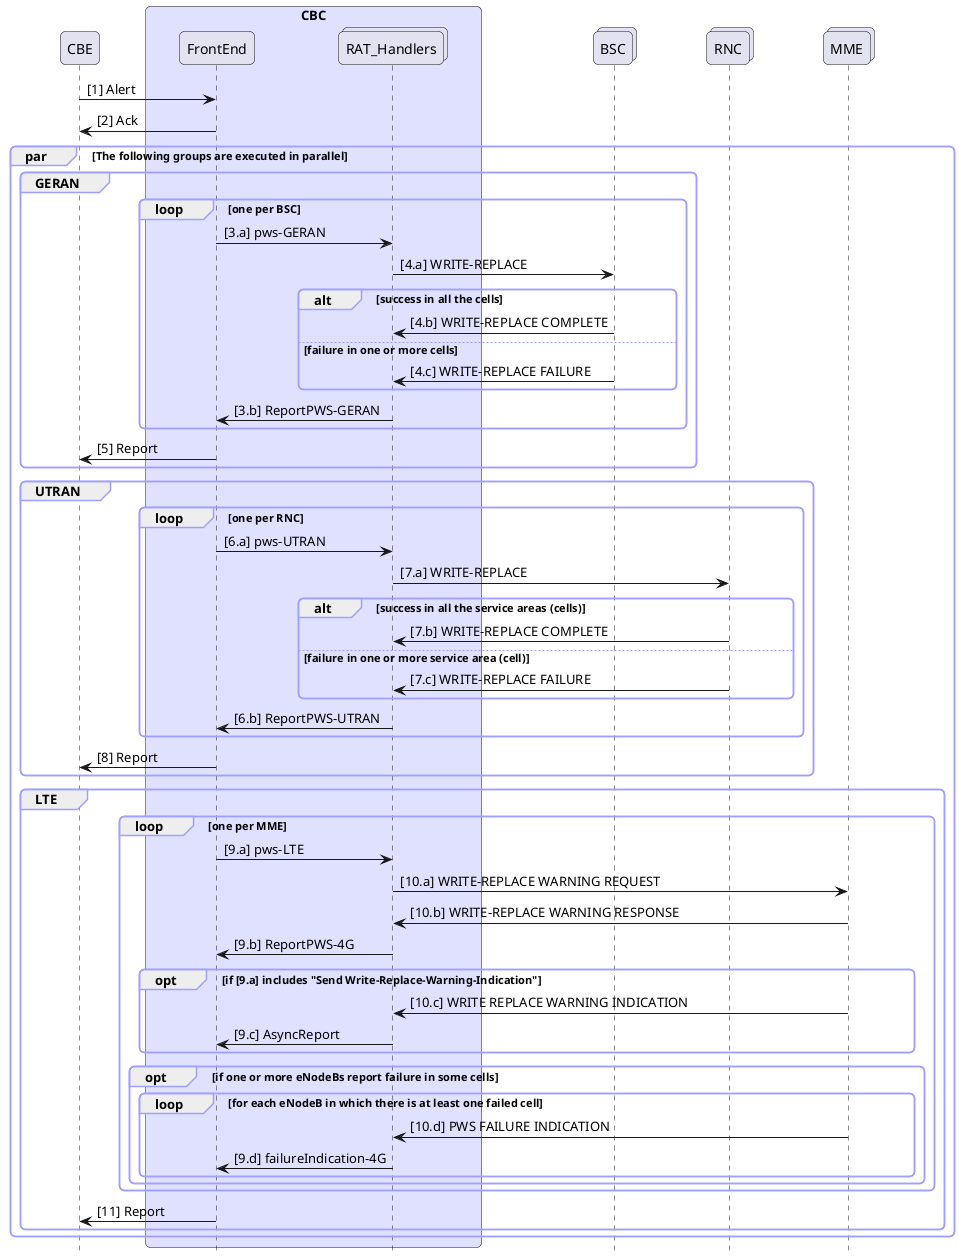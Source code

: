 @startuml
hide footbox
skinparam Shadowing false
skinparam BackgroundColor transparent
skinparam SequenceGroupBodyBackgroundColor transparent
skinparam roundcorner 10
skinparam ParticipantPadding 30
skinparam BoxPadding 10
skinparam SequenceGroupBorderColor #a0a0ff

participant CBE as cbe
box "CBC" #e0e0ff
participant FrontEnd as fe
collections RAT_Handlers as handlers
end box
collections BSC as bsc
collections RNC as rnc
collections MME as mme

'autonumber "[0]"

cbe -> fe: [1] Alert
fe -> cbe: [2] Ack
par The following groups are executed in parallel
    group GERAN
        loop one per BSC
            fe -> handlers: [3.a] pws-GERAN 
            handlers -> bsc: [4.a] WRITE-REPLACE
            alt success in all the cells
                bsc -> handlers: [4.b] WRITE-REPLACE COMPLETE
            else failure in one or more cells
            bsc -> handlers: [4.c] WRITE-REPLACE FAILURE 
            end
            handlers -> fe: [3.b] ReportPWS-GERAN
        end
        fe -> cbe: [5] Report
    end
    group UTRAN
        loop one per RNC
            fe -> handlers: [6.a] pws-UTRAN
            handlers -> rnc: [7.a] WRITE-REPLACE
            alt success in all the service areas (cells)
                rnc -> handlers: [7.b] WRITE-REPLACE COMPLETE
            else failure in one or more service area (cell)
                rnc -> handlers: [7.c] WRITE-REPLACE FAILURE 
            end
            handlers -> fe: [6.b] ReportPWS-UTRAN
        end
        fe -> cbe: [8] Report
    end
    group LTE
        loop one per MME
            fe -> handlers: [9.a] pws-LTE
            handlers -> mme: [10.a] WRITE-REPLACE WARNING REQUEST
            mme -> handlers: [10.b] WRITE-REPLACE WARNING RESPONSE
            handlers -> fe: [9.b] ReportPWS-4G
            opt if [9.a] includes "Send Write-Replace-Warning-Indication"
                mme -> handlers: [10.c] WRITE REPLACE WARNING INDICATION
                handlers -> fe: [9.c] AsyncReport
            end
            opt if one or more eNodeBs report failure in some cells
                loop for each eNodeB in which there is at least one failed cell
                    mme -> handlers: [10.d] PWS FAILURE INDICATION
                    handlers -> fe: [9.d] failureIndication-4G
                end
            end 
        end
        fe -> cbe: [11] Report
    end
end
@enduml